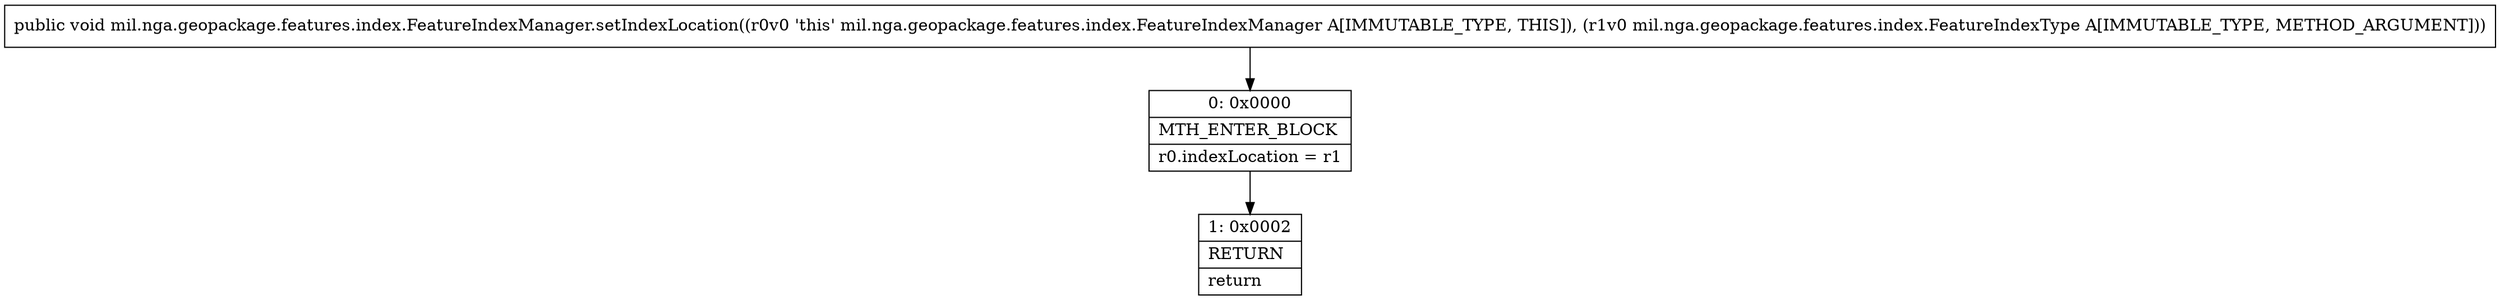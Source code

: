 digraph "CFG formil.nga.geopackage.features.index.FeatureIndexManager.setIndexLocation(Lmil\/nga\/geopackage\/features\/index\/FeatureIndexType;)V" {
Node_0 [shape=record,label="{0\:\ 0x0000|MTH_ENTER_BLOCK\l|r0.indexLocation = r1\l}"];
Node_1 [shape=record,label="{1\:\ 0x0002|RETURN\l|return\l}"];
MethodNode[shape=record,label="{public void mil.nga.geopackage.features.index.FeatureIndexManager.setIndexLocation((r0v0 'this' mil.nga.geopackage.features.index.FeatureIndexManager A[IMMUTABLE_TYPE, THIS]), (r1v0 mil.nga.geopackage.features.index.FeatureIndexType A[IMMUTABLE_TYPE, METHOD_ARGUMENT])) }"];
MethodNode -> Node_0;
Node_0 -> Node_1;
}

